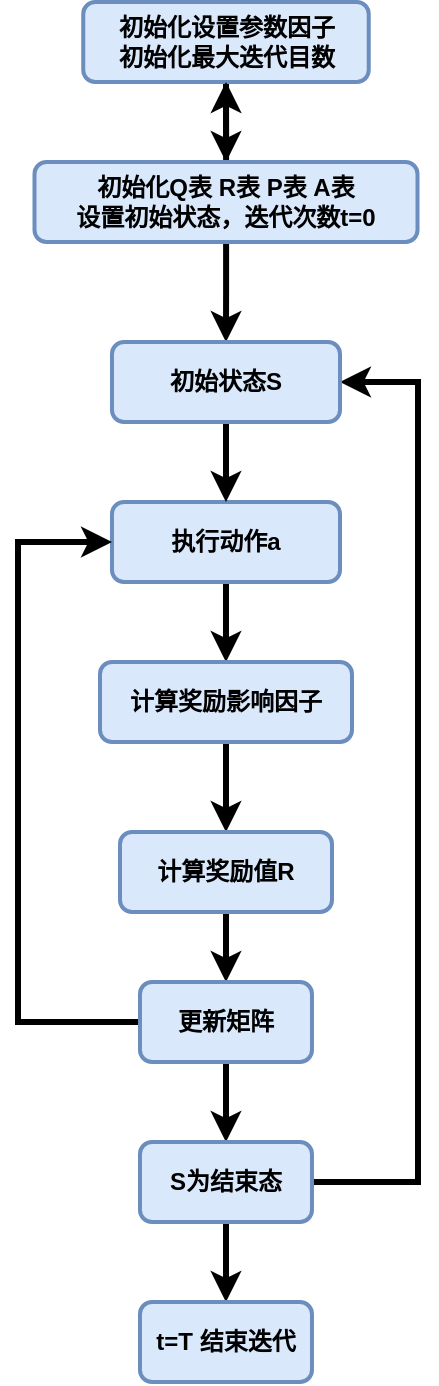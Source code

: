 <mxfile version="15.5.8" type="github" pages="2">
  <diagram id="E2XHpv-KZXUMiO-KORbd" name="Page-1">
    <mxGraphModel dx="1494" dy="831" grid="1" gridSize="10" guides="1" tooltips="1" connect="1" arrows="1" fold="1" page="1" pageScale="1" pageWidth="827" pageHeight="1169" math="0" shadow="0">
      <root>
        <mxCell id="0" />
        <mxCell id="1" parent="0" />
        <mxCell id="kovAo3_g1AgbrA-oMjsM-11" style="edgeStyle=orthogonalEdgeStyle;rounded=0;orthogonalLoop=1;jettySize=auto;html=1;exitX=0.5;exitY=1;exitDx=0;exitDy=0;strokeWidth=3;" parent="1" source="V5rkbNTQcQsLUcfA7pde-3" target="kovAo3_g1AgbrA-oMjsM-1" edge="1">
          <mxGeometry relative="1" as="geometry" />
        </mxCell>
        <mxCell id="V5rkbNTQcQsLUcfA7pde-3" value="&lt;b&gt;初始化设置参数因子&lt;br&gt;&lt;/b&gt;&lt;b&gt;初始化最大迭代目数&lt;/b&gt;&lt;b&gt;&lt;br&gt;&lt;/b&gt;" style="rounded=1;whiteSpace=wrap;html=1;fillColor=#dae8fc;strokeColor=#6c8ebf;strokeWidth=2;" parent="1" vertex="1">
          <mxGeometry x="282.62" y="130" width="142.75" height="40" as="geometry" />
        </mxCell>
        <mxCell id="2IjdymJNIdkPTo6zUL7b-16" style="edgeStyle=orthogonalEdgeStyle;rounded=0;orthogonalLoop=1;jettySize=auto;html=1;strokeWidth=3;" edge="1" parent="1" source="kovAo3_g1AgbrA-oMjsM-1" target="2IjdymJNIdkPTo6zUL7b-15">
          <mxGeometry relative="1" as="geometry" />
        </mxCell>
        <mxCell id="2IjdymJNIdkPTo6zUL7b-19" value="" style="edgeStyle=orthogonalEdgeStyle;rounded=0;orthogonalLoop=1;jettySize=auto;html=1;strokeWidth=3;" edge="1" parent="1" source="kovAo3_g1AgbrA-oMjsM-1" target="V5rkbNTQcQsLUcfA7pde-3">
          <mxGeometry relative="1" as="geometry" />
        </mxCell>
        <mxCell id="kovAo3_g1AgbrA-oMjsM-1" value="&lt;b&gt;初始化Q表 R表 P表 A表&lt;br&gt;&lt;/b&gt;&lt;b&gt;设置初始状态，迭代次数t=0&lt;br&gt;&lt;/b&gt;" style="rounded=1;whiteSpace=wrap;html=1;fillColor=#dae8fc;strokeColor=#6c8ebf;strokeWidth=2;" parent="1" vertex="1">
          <mxGeometry x="258.25" y="210" width="191.5" height="40" as="geometry" />
        </mxCell>
        <mxCell id="kovAo3_g1AgbrA-oMjsM-21" style="edgeStyle=orthogonalEdgeStyle;rounded=0;orthogonalLoop=1;jettySize=auto;html=1;exitX=0.5;exitY=1;exitDx=0;exitDy=0;entryX=0.5;entryY=0;entryDx=0;entryDy=0;strokeWidth=3;" parent="1" source="kovAo3_g1AgbrA-oMjsM-5" target="kovAo3_g1AgbrA-oMjsM-6" edge="1">
          <mxGeometry relative="1" as="geometry" />
        </mxCell>
        <mxCell id="kovAo3_g1AgbrA-oMjsM-5" value="&lt;b&gt;执行动作a&lt;/b&gt;" style="rounded=1;whiteSpace=wrap;html=1;fillColor=#dae8fc;strokeColor=#6c8ebf;strokeWidth=2;" parent="1" vertex="1">
          <mxGeometry x="296.99" y="380" width="114.01" height="40" as="geometry" />
        </mxCell>
        <mxCell id="kovAo3_g1AgbrA-oMjsM-15" style="edgeStyle=orthogonalEdgeStyle;rounded=0;orthogonalLoop=1;jettySize=auto;html=1;exitX=0.5;exitY=1;exitDx=0;exitDy=0;strokeWidth=3;" parent="1" source="kovAo3_g1AgbrA-oMjsM-6" target="kovAo3_g1AgbrA-oMjsM-7" edge="1">
          <mxGeometry relative="1" as="geometry" />
        </mxCell>
        <mxCell id="kovAo3_g1AgbrA-oMjsM-6" value="&lt;b&gt;计算奖励影响因子&lt;/b&gt;" style="rounded=1;whiteSpace=wrap;html=1;fillColor=#dae8fc;strokeColor=#6c8ebf;strokeWidth=2;" parent="1" vertex="1">
          <mxGeometry x="291" y="460" width="126" height="40" as="geometry" />
        </mxCell>
        <mxCell id="kovAo3_g1AgbrA-oMjsM-17" style="edgeStyle=orthogonalEdgeStyle;rounded=0;orthogonalLoop=1;jettySize=auto;html=1;exitX=0.5;exitY=1;exitDx=0;exitDy=0;strokeWidth=3;" parent="1" source="kovAo3_g1AgbrA-oMjsM-7" target="kovAo3_g1AgbrA-oMjsM-8" edge="1">
          <mxGeometry relative="1" as="geometry">
            <Array as="points">
              <mxPoint x="354" y="600" />
              <mxPoint x="354" y="600" />
            </Array>
          </mxGeometry>
        </mxCell>
        <mxCell id="kovAo3_g1AgbrA-oMjsM-7" value="&lt;b&gt;计算奖励值R&lt;/b&gt;" style="rounded=1;whiteSpace=wrap;html=1;fillColor=#dae8fc;strokeColor=#6c8ebf;strokeWidth=2;" parent="1" vertex="1">
          <mxGeometry x="301" y="545" width="106" height="40" as="geometry" />
        </mxCell>
        <mxCell id="kovAo3_g1AgbrA-oMjsM-44" style="edgeStyle=orthogonalEdgeStyle;rounded=0;orthogonalLoop=1;jettySize=auto;html=1;exitX=0.5;exitY=1;exitDx=0;exitDy=0;strokeWidth=3;" parent="1" source="kovAo3_g1AgbrA-oMjsM-8" target="kovAo3_g1AgbrA-oMjsM-41" edge="1">
          <mxGeometry relative="1" as="geometry" />
        </mxCell>
        <mxCell id="2IjdymJNIdkPTo6zUL7b-27" style="edgeStyle=orthogonalEdgeStyle;rounded=0;orthogonalLoop=1;jettySize=auto;html=1;exitX=0;exitY=0.5;exitDx=0;exitDy=0;entryX=0;entryY=0.5;entryDx=0;entryDy=0;strokeWidth=3;" edge="1" parent="1" source="kovAo3_g1AgbrA-oMjsM-8" target="kovAo3_g1AgbrA-oMjsM-5">
          <mxGeometry relative="1" as="geometry">
            <Array as="points">
              <mxPoint x="250" y="640" />
              <mxPoint x="250" y="400" />
            </Array>
          </mxGeometry>
        </mxCell>
        <mxCell id="kovAo3_g1AgbrA-oMjsM-8" value="&lt;b&gt;更新矩阵&lt;/b&gt;" style="rounded=1;whiteSpace=wrap;html=1;fillColor=#dae8fc;strokeColor=#6c8ebf;strokeWidth=2;" parent="1" vertex="1">
          <mxGeometry x="310.99" y="620" width="86" height="40" as="geometry" />
        </mxCell>
        <mxCell id="2IjdymJNIdkPTo6zUL7b-24" style="edgeStyle=orthogonalEdgeStyle;rounded=0;orthogonalLoop=1;jettySize=auto;html=1;entryX=0.5;entryY=0;entryDx=0;entryDy=0;strokeWidth=3;" edge="1" parent="1" source="kovAo3_g1AgbrA-oMjsM-41" target="2IjdymJNIdkPTo6zUL7b-23">
          <mxGeometry relative="1" as="geometry" />
        </mxCell>
        <mxCell id="2IjdymJNIdkPTo6zUL7b-29" style="edgeStyle=orthogonalEdgeStyle;rounded=0;orthogonalLoop=1;jettySize=auto;html=1;exitX=1;exitY=0.5;exitDx=0;exitDy=0;strokeWidth=3;entryX=1;entryY=0.5;entryDx=0;entryDy=0;" edge="1" parent="1" source="kovAo3_g1AgbrA-oMjsM-41" target="2IjdymJNIdkPTo6zUL7b-15">
          <mxGeometry relative="1" as="geometry">
            <mxPoint x="480" y="719.897" as="targetPoint" />
            <Array as="points">
              <mxPoint x="450" y="720" />
              <mxPoint x="450" y="320" />
            </Array>
          </mxGeometry>
        </mxCell>
        <mxCell id="kovAo3_g1AgbrA-oMjsM-41" value="&lt;b&gt;S为结束态&lt;/b&gt;" style="rounded=1;whiteSpace=wrap;html=1;fillColor=#dae8fc;strokeColor=#6c8ebf;strokeWidth=2;" parent="1" vertex="1">
          <mxGeometry x="310.99" y="700" width="86" height="40" as="geometry" />
        </mxCell>
        <mxCell id="2IjdymJNIdkPTo6zUL7b-17" style="edgeStyle=orthogonalEdgeStyle;rounded=0;orthogonalLoop=1;jettySize=auto;html=1;entryX=0.5;entryY=0;entryDx=0;entryDy=0;strokeWidth=3;" edge="1" parent="1" source="2IjdymJNIdkPTo6zUL7b-15" target="kovAo3_g1AgbrA-oMjsM-5">
          <mxGeometry relative="1" as="geometry" />
        </mxCell>
        <mxCell id="2IjdymJNIdkPTo6zUL7b-15" value="&lt;b&gt;初始状态S&lt;/b&gt;" style="rounded=1;whiteSpace=wrap;html=1;fillColor=#dae8fc;strokeColor=#6c8ebf;strokeWidth=2;" vertex="1" parent="1">
          <mxGeometry x="296.99" y="300" width="114.01" height="40" as="geometry" />
        </mxCell>
        <mxCell id="2IjdymJNIdkPTo6zUL7b-23" value="&lt;b&gt;t=T 结束迭代&lt;/b&gt;" style="rounded=1;whiteSpace=wrap;html=1;fillColor=#dae8fc;strokeColor=#6c8ebf;strokeWidth=2;" vertex="1" parent="1">
          <mxGeometry x="310.99" y="780" width="86" height="40" as="geometry" />
        </mxCell>
      </root>
    </mxGraphModel>
  </diagram>
  <diagram id="ly9_UcJMTwmrDw0FNbEF" name="Page-2">
    <mxGraphModel dx="1422" dy="706" grid="1" gridSize="10" guides="1" tooltips="1" connect="1" arrows="1" fold="1" page="1" pageScale="1" pageWidth="827" pageHeight="1169" math="0" shadow="0">
      <root>
        <mxCell id="Vd0DCVqly0wTlctrRkB_-0" />
        <mxCell id="Vd0DCVqly0wTlctrRkB_-1" parent="Vd0DCVqly0wTlctrRkB_-0" />
        <mxCell id="fv7QZ_-t_JcOeia0YTSp-1" value="伪代码" style="swimlane;fontStyle=1;childLayout=stackLayout;horizontal=1;startSize=29;horizontalStack=0;resizeParent=1;resizeParentMax=0;resizeLast=0;collapsible=1;marginBottom=0;strokeWidth=2;align=left;fontSize=14;" parent="Vd0DCVqly0wTlctrRkB_-1" vertex="1">
          <mxGeometry x="190" y="130" width="390" height="70" as="geometry">
            <mxRectangle x="190" y="130" width="50" height="30" as="alternateBounds" />
          </mxGeometry>
        </mxCell>
        <mxCell id="fv7QZ_-t_JcOeia0YTSp-2" value="  初始化： 设置学习率α ，衰减因子γ，最大迭代系数,终止状态 S-end ，&#xa; &#xa;&#xa;&#xa;&#xa;" style="text;strokeColor=none;fillColor=none;align=left;verticalAlign=top;spacingLeft=4;spacingRight=4;overflow=hidden;points=[[0,0.5],[1,0.5]];portConstraint=eastwest;rotatable=0;" parent="Vd0DCVqly0wTlctrRkB_-1" vertex="1">
          <mxGeometry x="180" y="320" width="390" height="180" as="geometry" />
        </mxCell>
      </root>
    </mxGraphModel>
  </diagram>
</mxfile>
